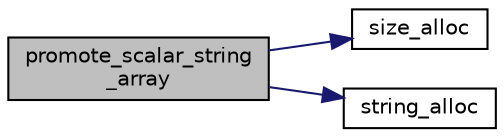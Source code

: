 digraph "promote_scalar_string_array"
{
  edge [fontname="Helvetica",fontsize="10",labelfontname="Helvetica",labelfontsize="10"];
  node [fontname="Helvetica",fontsize="10",shape=record];
  rankdir="LR";
  Node144 [label="promote_scalar_string\l_array",height=0.2,width=0.4,color="black", fillcolor="grey75", style="filled", fontcolor="black"];
  Node144 -> Node145 [color="midnightblue",fontsize="10",style="solid",fontname="Helvetica"];
  Node145 [label="size_alloc",height=0.2,width=0.4,color="black", fillcolor="white", style="filled",URL="$d6/de0/memory__pool_8c.html#ac07274f51cb387c8cf128ba0532d7b84"];
  Node144 -> Node146 [color="midnightblue",fontsize="10",style="solid",fontname="Helvetica"];
  Node146 [label="string_alloc",height=0.2,width=0.4,color="black", fillcolor="white", style="filled",URL="$d6/de0/memory__pool_8c.html#abc79a224342849c35efe06a7986d3eac"];
}
